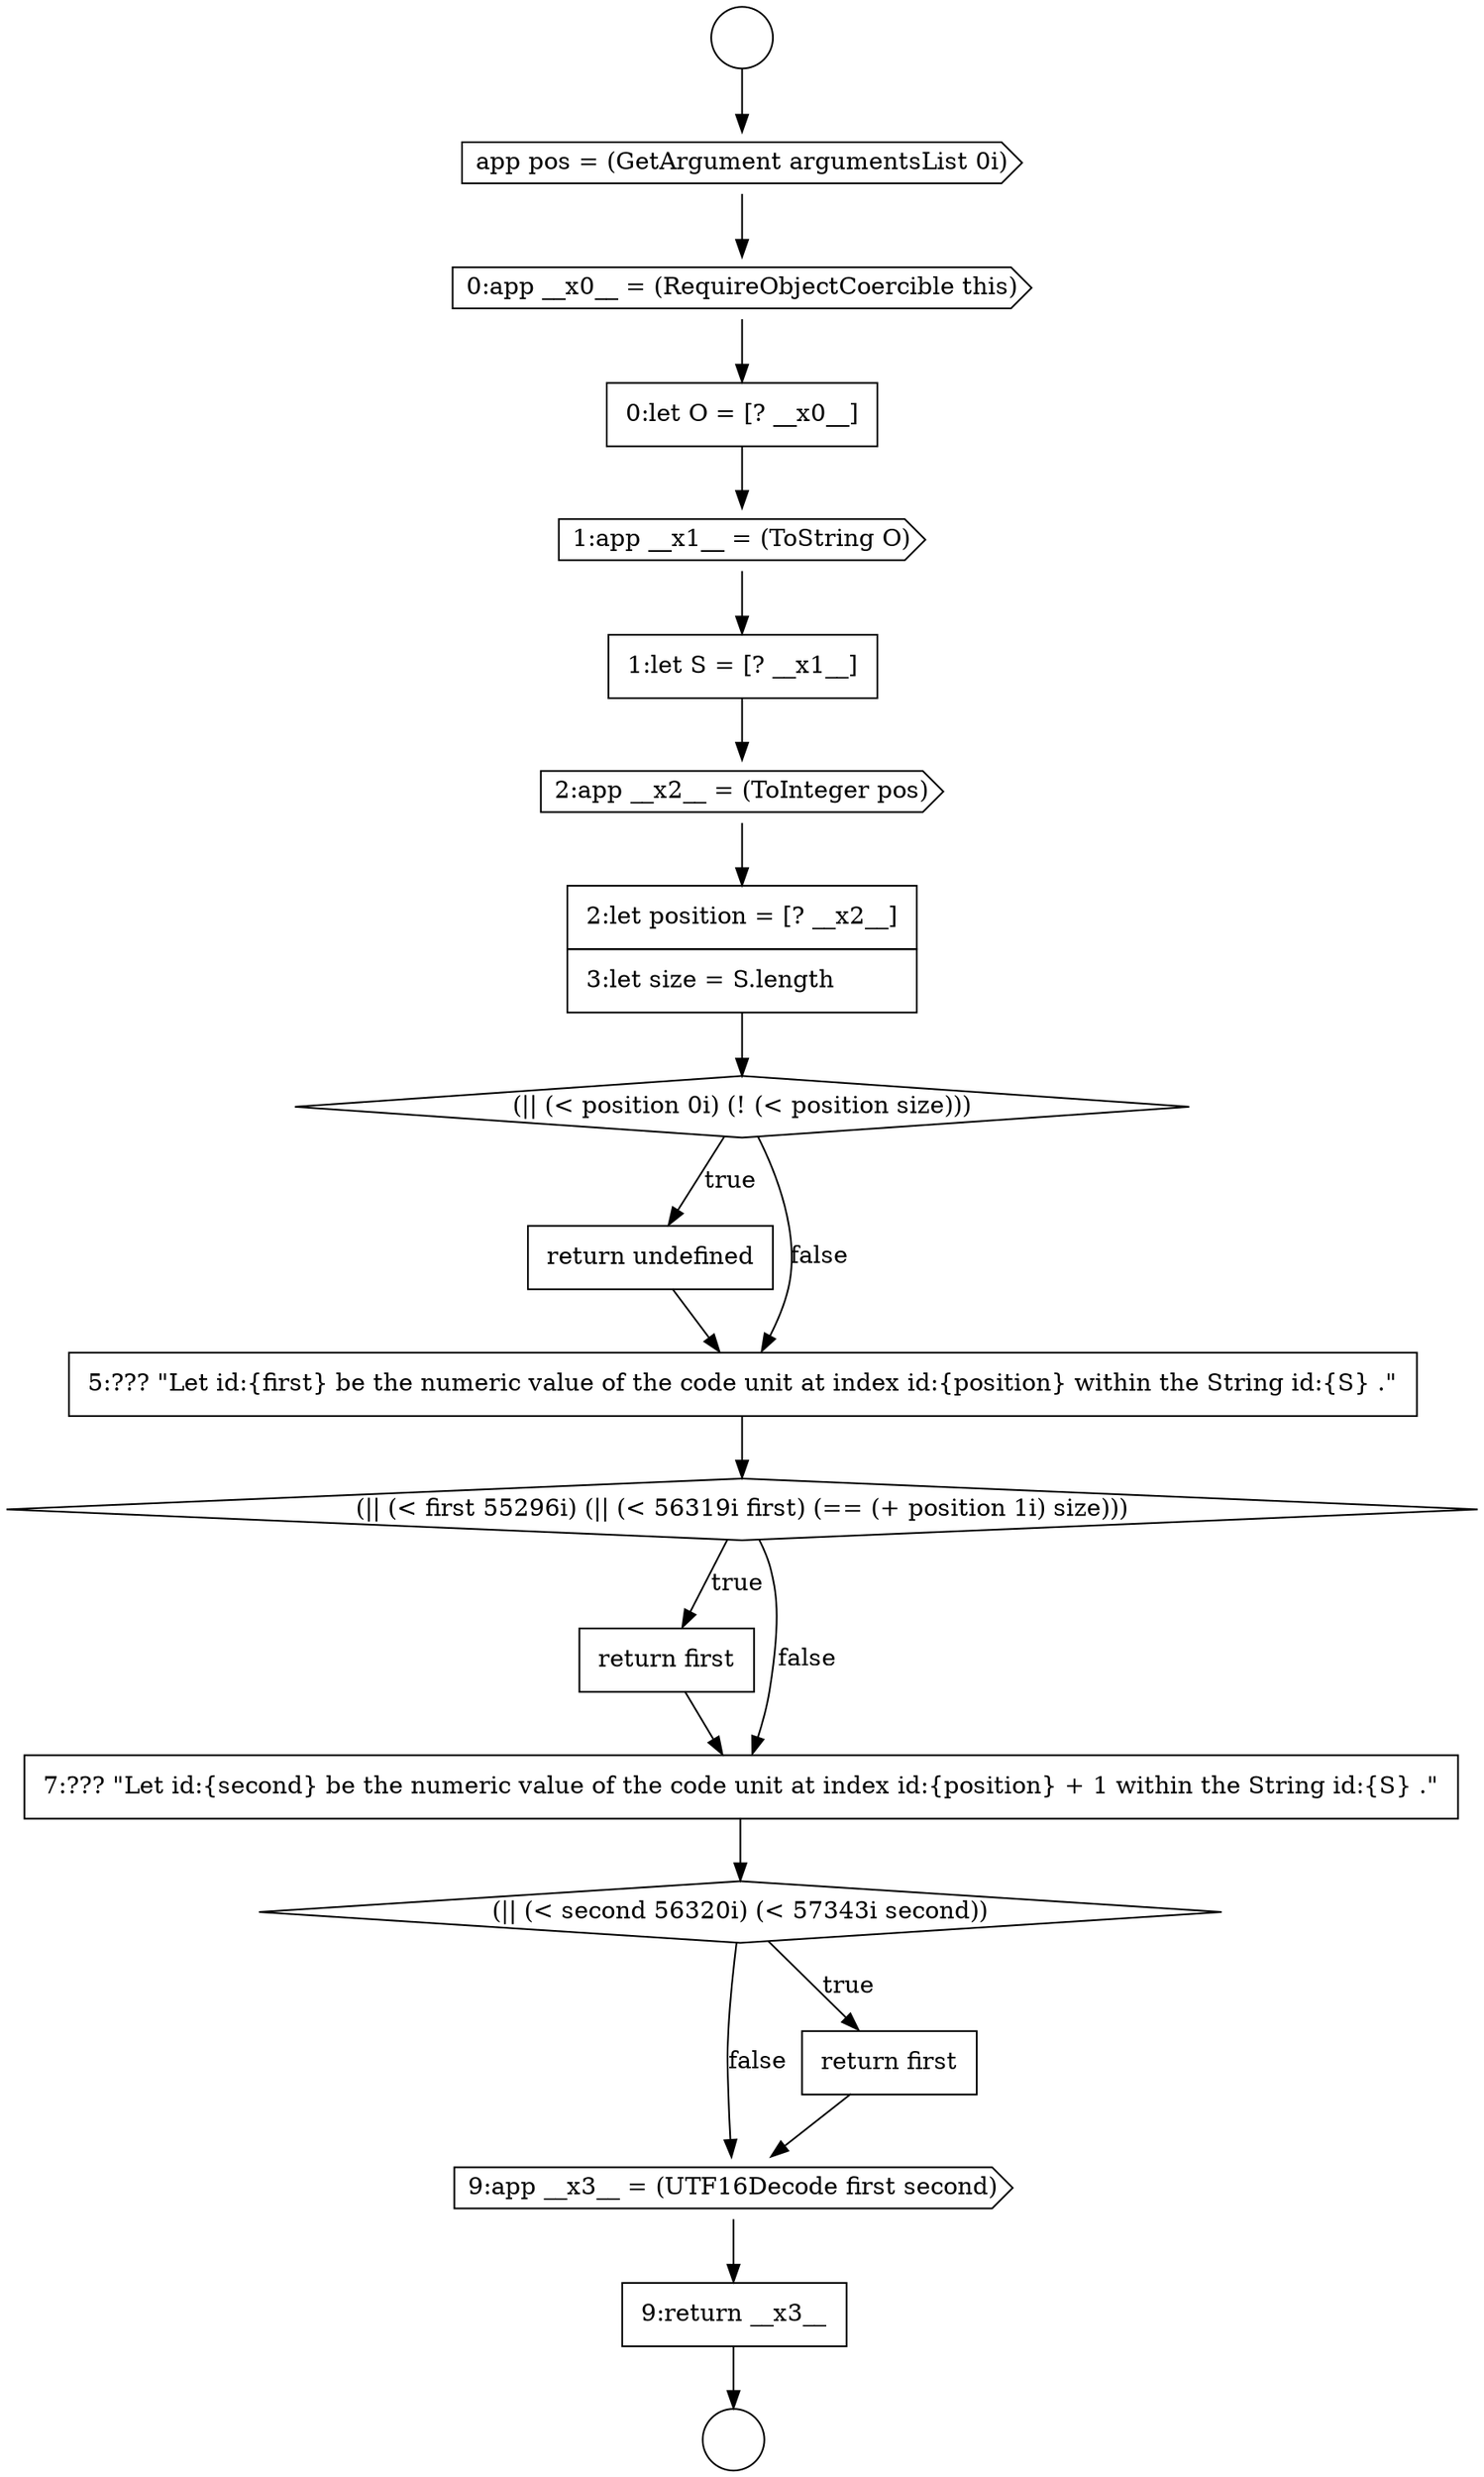 digraph {
  node12864 [shape=cds, label=<<font color="black">9:app __x3__ = (UTF16Decode first second)</font>> color="black" fillcolor="white" style=filled]
  node12860 [shape=none, margin=0, label=<<font color="black">
    <table border="0" cellborder="1" cellspacing="0" cellpadding="10">
      <tr><td align="left">return first</td></tr>
    </table>
  </font>> color="black" fillcolor="white" style=filled]
  node12849 [shape=cds, label=<<font color="black">app pos = (GetArgument argumentsList 0i)</font>> color="black" fillcolor="white" style=filled]
  node12863 [shape=none, margin=0, label=<<font color="black">
    <table border="0" cellborder="1" cellspacing="0" cellpadding="10">
      <tr><td align="left">return first</td></tr>
    </table>
  </font>> color="black" fillcolor="white" style=filled]
  node12853 [shape=none, margin=0, label=<<font color="black">
    <table border="0" cellborder="1" cellspacing="0" cellpadding="10">
      <tr><td align="left">1:let S = [? __x1__]</td></tr>
    </table>
  </font>> color="black" fillcolor="white" style=filled]
  node12859 [shape=diamond, label=<<font color="black">(|| (&lt; first 55296i) (|| (&lt; 56319i first) (== (+ position 1i) size)))</font>> color="black" fillcolor="white" style=filled]
  node12857 [shape=none, margin=0, label=<<font color="black">
    <table border="0" cellborder="1" cellspacing="0" cellpadding="10">
      <tr><td align="left">return undefined</td></tr>
    </table>
  </font>> color="black" fillcolor="white" style=filled]
  node12862 [shape=diamond, label=<<font color="black">(|| (&lt; second 56320i) (&lt; 57343i second))</font>> color="black" fillcolor="white" style=filled]
  node12850 [shape=cds, label=<<font color="black">0:app __x0__ = (RequireObjectCoercible this)</font>> color="black" fillcolor="white" style=filled]
  node12854 [shape=cds, label=<<font color="black">2:app __x2__ = (ToInteger pos)</font>> color="black" fillcolor="white" style=filled]
  node12858 [shape=none, margin=0, label=<<font color="black">
    <table border="0" cellborder="1" cellspacing="0" cellpadding="10">
      <tr><td align="left">5:??? &quot;Let id:{first} be the numeric value of the code unit at index id:{position} within the String id:{S} .&quot;</td></tr>
    </table>
  </font>> color="black" fillcolor="white" style=filled]
  node12851 [shape=none, margin=0, label=<<font color="black">
    <table border="0" cellborder="1" cellspacing="0" cellpadding="10">
      <tr><td align="left">0:let O = [? __x0__]</td></tr>
    </table>
  </font>> color="black" fillcolor="white" style=filled]
  node12848 [shape=circle label=" " color="black" fillcolor="white" style=filled]
  node12855 [shape=none, margin=0, label=<<font color="black">
    <table border="0" cellborder="1" cellspacing="0" cellpadding="10">
      <tr><td align="left">2:let position = [? __x2__]</td></tr>
      <tr><td align="left">3:let size = S.length</td></tr>
    </table>
  </font>> color="black" fillcolor="white" style=filled]
  node12852 [shape=cds, label=<<font color="black">1:app __x1__ = (ToString O)</font>> color="black" fillcolor="white" style=filled]
  node12847 [shape=circle label=" " color="black" fillcolor="white" style=filled]
  node12865 [shape=none, margin=0, label=<<font color="black">
    <table border="0" cellborder="1" cellspacing="0" cellpadding="10">
      <tr><td align="left">9:return __x3__</td></tr>
    </table>
  </font>> color="black" fillcolor="white" style=filled]
  node12861 [shape=none, margin=0, label=<<font color="black">
    <table border="0" cellborder="1" cellspacing="0" cellpadding="10">
      <tr><td align="left">7:??? &quot;Let id:{second} be the numeric value of the code unit at index id:{position} + 1 within the String id:{S} .&quot;</td></tr>
    </table>
  </font>> color="black" fillcolor="white" style=filled]
  node12856 [shape=diamond, label=<<font color="black">(|| (&lt; position 0i) (! (&lt; position size)))</font>> color="black" fillcolor="white" style=filled]
  node12857 -> node12858 [ color="black"]
  node12856 -> node12857 [label=<<font color="black">true</font>> color="black"]
  node12856 -> node12858 [label=<<font color="black">false</font>> color="black"]
  node12860 -> node12861 [ color="black"]
  node12847 -> node12849 [ color="black"]
  node12854 -> node12855 [ color="black"]
  node12859 -> node12860 [label=<<font color="black">true</font>> color="black"]
  node12859 -> node12861 [label=<<font color="black">false</font>> color="black"]
  node12865 -> node12848 [ color="black"]
  node12851 -> node12852 [ color="black"]
  node12862 -> node12863 [label=<<font color="black">true</font>> color="black"]
  node12862 -> node12864 [label=<<font color="black">false</font>> color="black"]
  node12864 -> node12865 [ color="black"]
  node12850 -> node12851 [ color="black"]
  node12858 -> node12859 [ color="black"]
  node12861 -> node12862 [ color="black"]
  node12853 -> node12854 [ color="black"]
  node12849 -> node12850 [ color="black"]
  node12855 -> node12856 [ color="black"]
  node12852 -> node12853 [ color="black"]
  node12863 -> node12864 [ color="black"]
}
